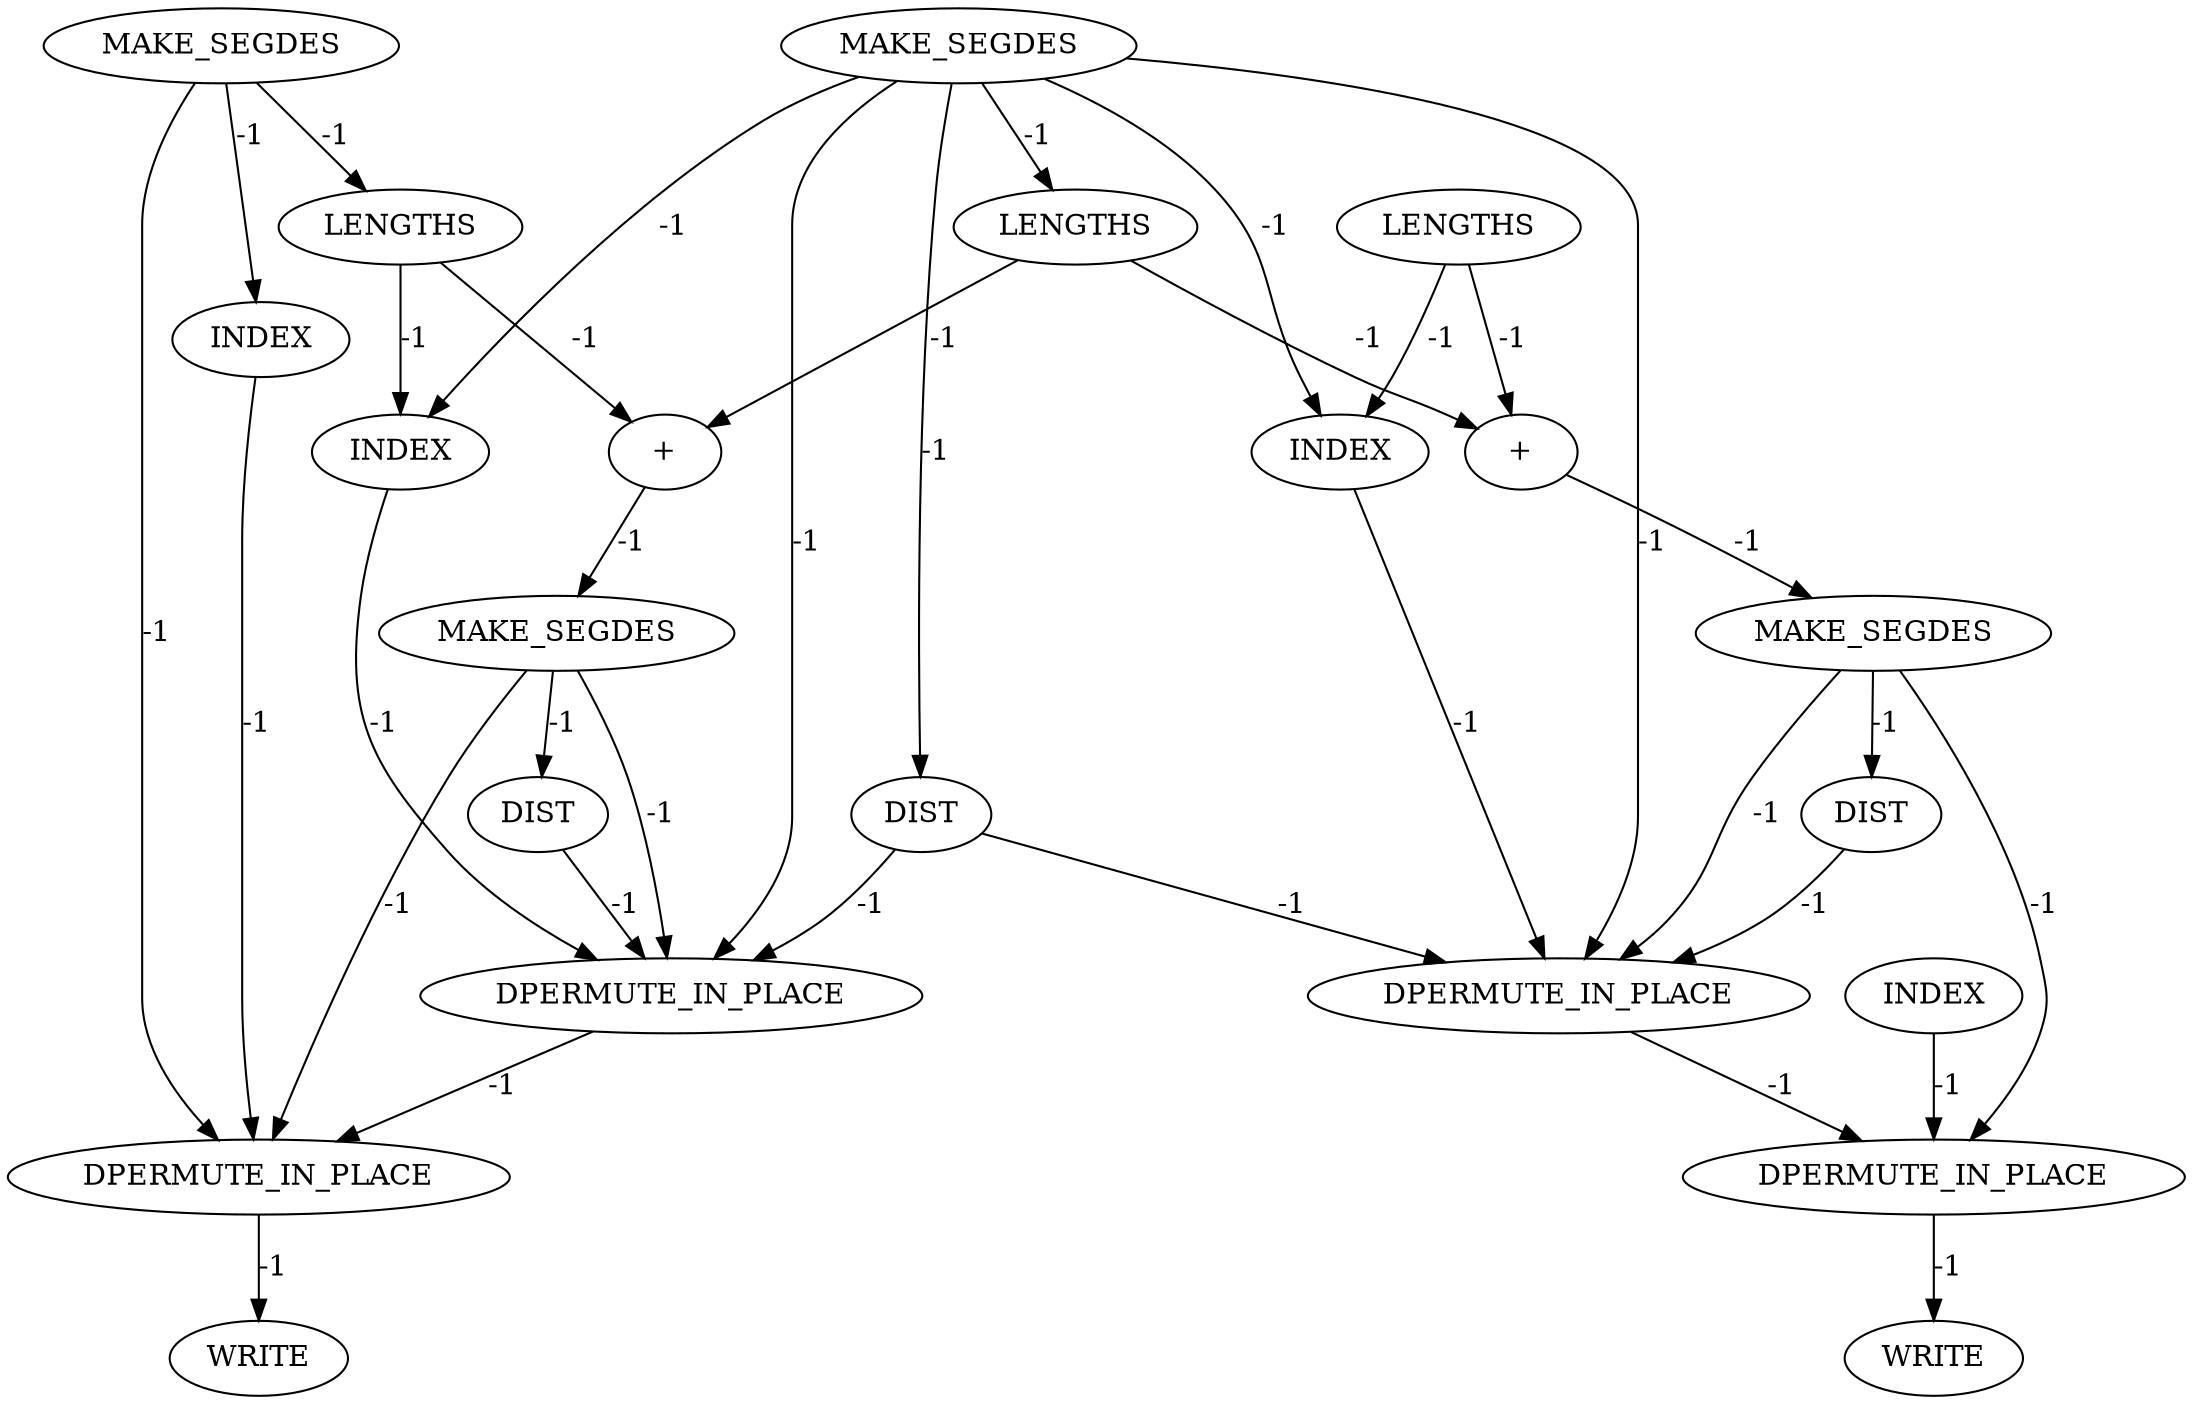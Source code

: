 digraph {
	is_A_INST_6680 [label=DPERMUTE_IN_PLACE cost=0]
	is_A_INST_4456 [label="+" cost=0]
	is_A_INST_4445 [label=INDEX cost=0]
	is_A_INST_4336 [label=MAKE_SEGDES cost=0]
	is_A_INST_6681 [label=DPERMUTE_IN_PLACE cost=0]
	is_A_INST_4467 [label=DIST cost=0]
	is_A_INST_4380 [label=MAKE_SEGDES cost=0]
	is_A_INST_474 [label=MAKE_SEGDES cost=0]
	is_A_INST_4491 [label=WRITE cost=0]
	is_A_INST_4375 [label="+" cost=0]
	is_A_INST_4356 [label=LENGTHS cost=0]
	is_A_INST_4352 [label=INDEX cost=0]
	is_A_INST_4437 [label=LENGTHS cost=0]
	is_A_INST_6682 [label=DPERMUTE_IN_PLACE cost=0]
	is_A_INST_4433 [label=INDEX cost=0]
	is_A_INST_4364 [label=INDEX cost=0]
	is_A_INST_4386 [label=DIST cost=0]
	is_A_INST_4342 [label=DIST cost=0]
	is_A_INST_4461 [label=MAKE_SEGDES cost=0]
	is_A_INST_6683 [label=DPERMUTE_IN_PLACE cost=0]
	is_A_INST_4410 [label=WRITE cost=0]
	is_A_INST_4374 [label=LENGTHS cost=0]
	is_A_INST_6680 -> is_A_INST_6681 [label=-1 cost=-1]
	is_A_INST_4456 -> is_A_INST_4461 [label=-1 cost=-1]
	is_A_INST_4445 -> is_A_INST_6682 [label=-1 cost=-1]
	is_A_INST_4336 -> is_A_INST_4342 [label=-1 cost=-1]
	is_A_INST_4336 -> is_A_INST_4364 [label=-1 cost=-1]
	is_A_INST_4336 -> is_A_INST_4374 [label=-1 cost=-1]
	is_A_INST_4336 -> is_A_INST_6680 [label=-1 cost=-1]
	is_A_INST_4336 -> is_A_INST_4445 [label=-1 cost=-1]
	is_A_INST_4336 -> is_A_INST_6682 [label=-1 cost=-1]
	is_A_INST_6681 -> is_A_INST_4410 [label=-1 cost=-1]
	is_A_INST_4467 -> is_A_INST_6682 [label=-1 cost=-1]
	is_A_INST_4380 -> is_A_INST_4386 [label=-1 cost=-1]
	is_A_INST_4380 -> is_A_INST_6680 [label=-1 cost=-1]
	is_A_INST_4380 -> is_A_INST_6681 [label=-1 cost=-1]
	is_A_INST_474 -> is_A_INST_4352 [label=-1 cost=-1]
	is_A_INST_474 -> is_A_INST_4356 [label=-1 cost=-1]
	is_A_INST_474 -> is_A_INST_6681 [label=-1 cost=-1]
	is_A_INST_4375 -> is_A_INST_4380 [label=-1 cost=-1]
	is_A_INST_4356 -> is_A_INST_4364 [label=-1 cost=-1]
	is_A_INST_4356 -> is_A_INST_4375 [label=-1 cost=-1]
	is_A_INST_4352 -> is_A_INST_6681 [label=-1 cost=-1]
	is_A_INST_4437 -> is_A_INST_4445 [label=-1 cost=-1]
	is_A_INST_4437 -> is_A_INST_4456 [label=-1 cost=-1]
	is_A_INST_6682 -> is_A_INST_6683 [label=-1 cost=-1]
	is_A_INST_4433 -> is_A_INST_6683 [label=-1 cost=-1]
	is_A_INST_4364 -> is_A_INST_6680 [label=-1 cost=-1]
	is_A_INST_4386 -> is_A_INST_6680 [label=-1 cost=-1]
	is_A_INST_4342 -> is_A_INST_6680 [label=-1 cost=-1]
	is_A_INST_4342 -> is_A_INST_6682 [label=-1 cost=-1]
	is_A_INST_4461 -> is_A_INST_4467 [label=-1 cost=-1]
	is_A_INST_4461 -> is_A_INST_6682 [label=-1 cost=-1]
	is_A_INST_4461 -> is_A_INST_6683 [label=-1 cost=-1]
	is_A_INST_6683 -> is_A_INST_4491 [label=-1 cost=-1]
	is_A_INST_4374 -> is_A_INST_4375 [label=-1 cost=-1]
	is_A_INST_4374 -> is_A_INST_4456 [label=-1 cost=-1]
}

